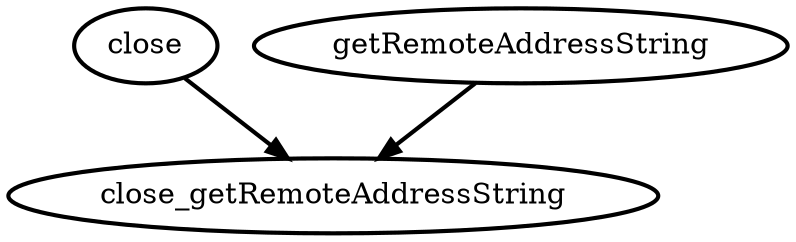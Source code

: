 digraph close_getRemoteAddressString{
close	->	close_getRemoteAddressString [style = bold];
getRemoteAddressString	->	close_getRemoteAddressString [style = bold];

close_getRemoteAddressString [style = bold];
close [style = bold];
getRemoteAddressString [style = bold];
}